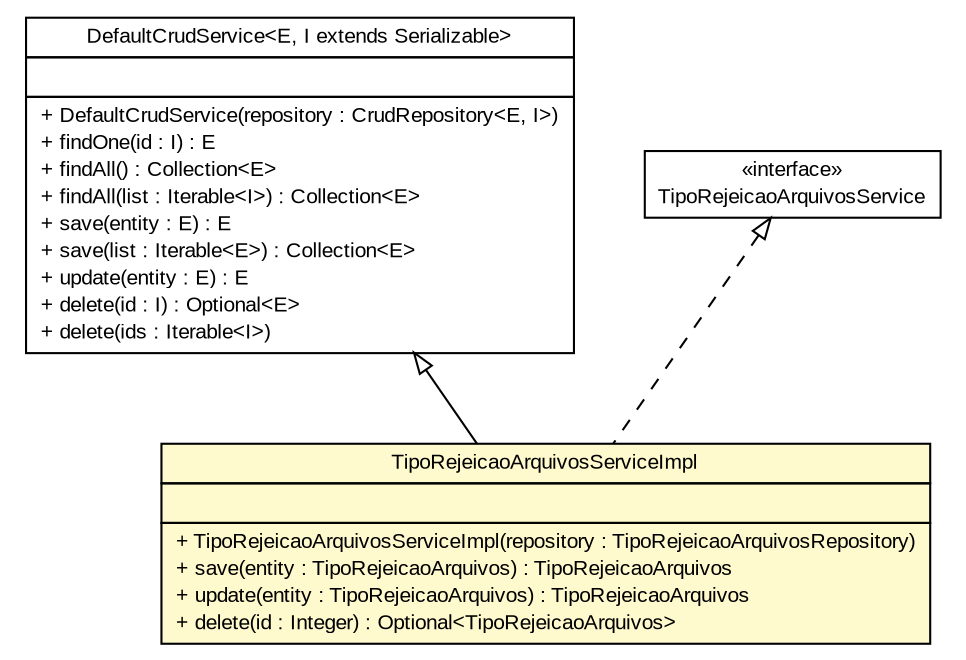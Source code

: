 #!/usr/local/bin/dot
#
# Class diagram 
# Generated by UMLGraph version R5_6 (http://www.umlgraph.org/)
#

digraph G {
	edge [fontname="arial",fontsize=10,labelfontname="arial",labelfontsize=10];
	node [fontname="arial",fontsize=10,shape=plaintext];
	nodesep=0.25;
	ranksep=0.5;
	// br.gov.to.sefaz.business.service.impl.DefaultCrudService<E, I extends java.io.Serializable>
	c13413 [label=<<table title="br.gov.to.sefaz.business.service.impl.DefaultCrudService" border="0" cellborder="1" cellspacing="0" cellpadding="2" port="p" href="../../../../../business/service/impl/DefaultCrudService.html">
		<tr><td><table border="0" cellspacing="0" cellpadding="1">
<tr><td align="center" balign="center"> DefaultCrudService&lt;E, I extends Serializable&gt; </td></tr>
		</table></td></tr>
		<tr><td><table border="0" cellspacing="0" cellpadding="1">
<tr><td align="left" balign="left">  </td></tr>
		</table></td></tr>
		<tr><td><table border="0" cellspacing="0" cellpadding="1">
<tr><td align="left" balign="left"> + DefaultCrudService(repository : CrudRepository&lt;E, I&gt;) </td></tr>
<tr><td align="left" balign="left"> + findOne(id : I) : E </td></tr>
<tr><td align="left" balign="left"> + findAll() : Collection&lt;E&gt; </td></tr>
<tr><td align="left" balign="left"> + findAll(list : Iterable&lt;I&gt;) : Collection&lt;E&gt; </td></tr>
<tr><td align="left" balign="left"> + save(entity : E) : E </td></tr>
<tr><td align="left" balign="left"> + save(list : Iterable&lt;E&gt;) : Collection&lt;E&gt; </td></tr>
<tr><td align="left" balign="left"> + update(entity : E) : E </td></tr>
<tr><td align="left" balign="left"> + delete(id : I) : Optional&lt;E&gt; </td></tr>
<tr><td align="left" balign="left"> + delete(ids : Iterable&lt;I&gt;) </td></tr>
		</table></td></tr>
		</table>>, URL="../../../../../business/service/impl/DefaultCrudService.html", fontname="arial", fontcolor="black", fontsize=10.0];
	// br.gov.to.sefaz.arr.parametros.business.service.TipoRejeicaoArquivosService
	c13450 [label=<<table title="br.gov.to.sefaz.arr.parametros.business.service.TipoRejeicaoArquivosService" border="0" cellborder="1" cellspacing="0" cellpadding="2" port="p" href="../TipoRejeicaoArquivosService.html">
		<tr><td><table border="0" cellspacing="0" cellpadding="1">
<tr><td align="center" balign="center"> &#171;interface&#187; </td></tr>
<tr><td align="center" balign="center"> TipoRejeicaoArquivosService </td></tr>
		</table></td></tr>
		</table>>, URL="../TipoRejeicaoArquivosService.html", fontname="arial", fontcolor="black", fontsize=10.0];
	// br.gov.to.sefaz.arr.parametros.business.service.impl.TipoRejeicaoArquivosServiceImpl
	c13455 [label=<<table title="br.gov.to.sefaz.arr.parametros.business.service.impl.TipoRejeicaoArquivosServiceImpl" border="0" cellborder="1" cellspacing="0" cellpadding="2" port="p" bgcolor="lemonChiffon" href="./TipoRejeicaoArquivosServiceImpl.html">
		<tr><td><table border="0" cellspacing="0" cellpadding="1">
<tr><td align="center" balign="center"> TipoRejeicaoArquivosServiceImpl </td></tr>
		</table></td></tr>
		<tr><td><table border="0" cellspacing="0" cellpadding="1">
<tr><td align="left" balign="left">  </td></tr>
		</table></td></tr>
		<tr><td><table border="0" cellspacing="0" cellpadding="1">
<tr><td align="left" balign="left"> + TipoRejeicaoArquivosServiceImpl(repository : TipoRejeicaoArquivosRepository) </td></tr>
<tr><td align="left" balign="left"> + save(entity : TipoRejeicaoArquivos) : TipoRejeicaoArquivos </td></tr>
<tr><td align="left" balign="left"> + update(entity : TipoRejeicaoArquivos) : TipoRejeicaoArquivos </td></tr>
<tr><td align="left" balign="left"> + delete(id : Integer) : Optional&lt;TipoRejeicaoArquivos&gt; </td></tr>
		</table></td></tr>
		</table>>, URL="./TipoRejeicaoArquivosServiceImpl.html", fontname="arial", fontcolor="black", fontsize=10.0];
	//br.gov.to.sefaz.arr.parametros.business.service.impl.TipoRejeicaoArquivosServiceImpl extends br.gov.to.sefaz.business.service.impl.DefaultCrudService<br.gov.to.sefaz.arr.parametros.persistence.entity.TipoRejeicaoArquivos, java.lang.Integer>
	c13413:p -> c13455:p [dir=back,arrowtail=empty];
	//br.gov.to.sefaz.arr.parametros.business.service.impl.TipoRejeicaoArquivosServiceImpl implements br.gov.to.sefaz.arr.parametros.business.service.TipoRejeicaoArquivosService
	c13450:p -> c13455:p [dir=back,arrowtail=empty,style=dashed];
}


